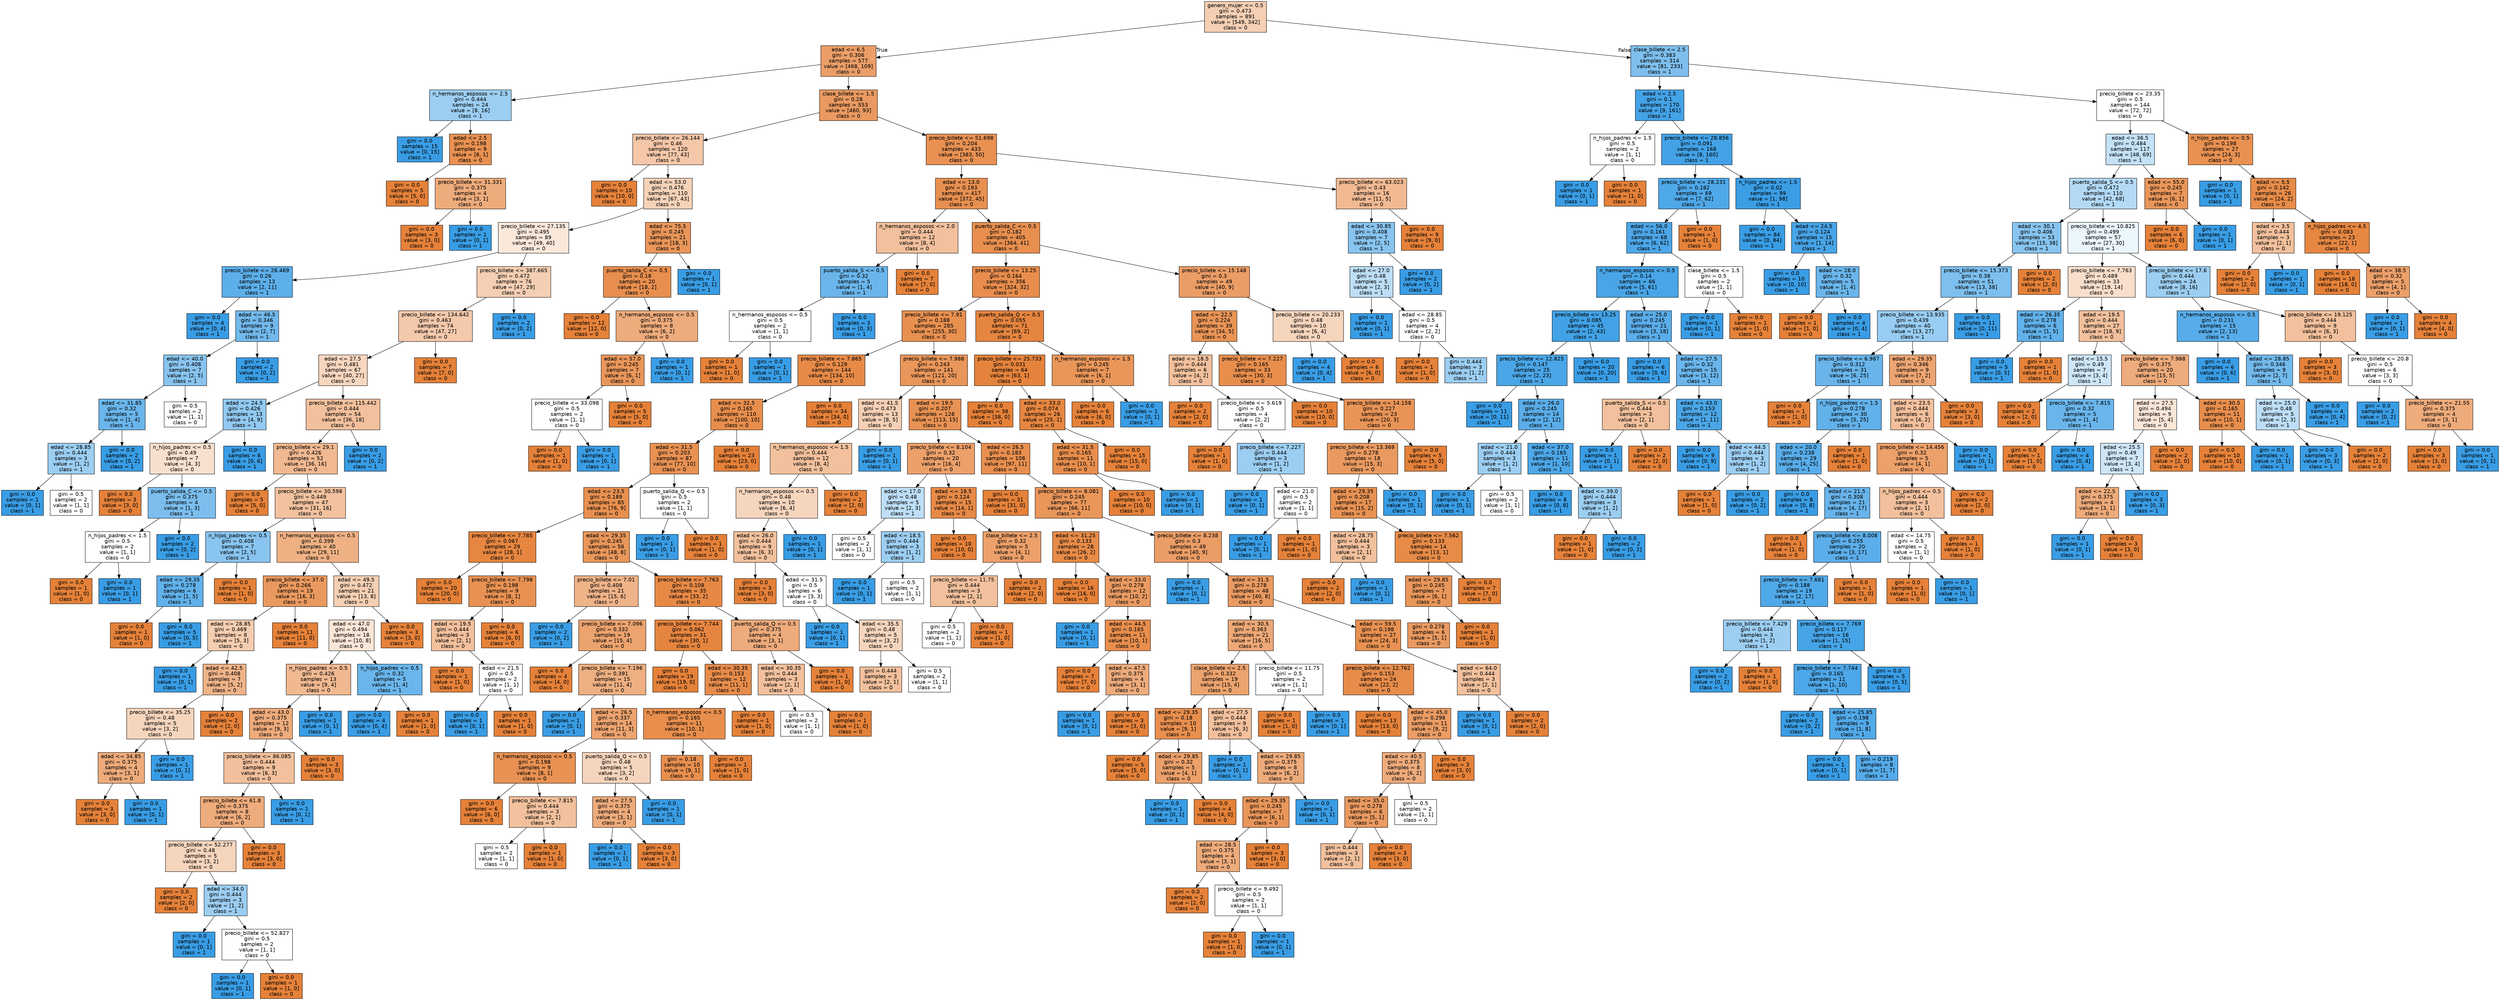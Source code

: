 digraph Tree {
node [shape=box, style="filled", color="black", fontname="helvetica"] ;
edge [fontname="helvetica"] ;
0 [label="genero_mujer <= 0.5\ngini = 0.473\nsamples = 891\nvalue = [549, 342]\nclass = 0", fillcolor="#f5cfb4"] ;
1 [label="edad <= 6.5\ngini = 0.306\nsamples = 577\nvalue = [468, 109]\nclass = 0", fillcolor="#eb9e67"] ;
0 -> 1 [labeldistance=2.5, labelangle=45, headlabel="True"] ;
2 [label="n_hermanos_esposos <= 2.5\ngini = 0.444\nsamples = 24\nvalue = [8, 16]\nclass = 1", fillcolor="#9ccef2"] ;
1 -> 2 ;
3 [label="gini = 0.0\nsamples = 15\nvalue = [0, 15]\nclass = 1", fillcolor="#399de5"] ;
2 -> 3 ;
4 [label="edad <= 2.5\ngini = 0.198\nsamples = 9\nvalue = [8, 1]\nclass = 0", fillcolor="#e89152"] ;
2 -> 4 ;
5 [label="gini = 0.0\nsamples = 5\nvalue = [5, 0]\nclass = 0", fillcolor="#e58139"] ;
4 -> 5 ;
6 [label="precio_billete <= 31.331\ngini = 0.375\nsamples = 4\nvalue = [3, 1]\nclass = 0", fillcolor="#eeab7b"] ;
4 -> 6 ;
7 [label="gini = 0.0\nsamples = 3\nvalue = [3, 0]\nclass = 0", fillcolor="#e58139"] ;
6 -> 7 ;
8 [label="gini = 0.0\nsamples = 1\nvalue = [0, 1]\nclass = 1", fillcolor="#399de5"] ;
6 -> 8 ;
9 [label="clase_billete <= 1.5\ngini = 0.28\nsamples = 553\nvalue = [460, 93]\nclass = 0", fillcolor="#ea9a61"] ;
1 -> 9 ;
10 [label="precio_billete <= 26.144\ngini = 0.46\nsamples = 120\nvalue = [77, 43]\nclass = 0", fillcolor="#f4c7a8"] ;
9 -> 10 ;
11 [label="gini = 0.0\nsamples = 10\nvalue = [10, 0]\nclass = 0", fillcolor="#e58139"] ;
10 -> 11 ;
12 [label="edad <= 53.0\ngini = 0.476\nsamples = 110\nvalue = [67, 43]\nclass = 0", fillcolor="#f6d2b8"] ;
10 -> 12 ;
13 [label="precio_billete <= 27.135\ngini = 0.495\nsamples = 89\nvalue = [49, 40]\nclass = 0", fillcolor="#fae8db"] ;
12 -> 13 ;
14 [label="precio_billete <= 26.469\ngini = 0.26\nsamples = 13\nvalue = [2, 11]\nclass = 1", fillcolor="#5dafea"] ;
13 -> 14 ;
15 [label="gini = 0.0\nsamples = 4\nvalue = [0, 4]\nclass = 1", fillcolor="#399de5"] ;
14 -> 15 ;
16 [label="edad <= 46.5\ngini = 0.346\nsamples = 9\nvalue = [2, 7]\nclass = 1", fillcolor="#72b9ec"] ;
14 -> 16 ;
17 [label="edad <= 40.0\ngini = 0.408\nsamples = 7\nvalue = [2, 5]\nclass = 1", fillcolor="#88c4ef"] ;
16 -> 17 ;
18 [label="edad <= 31.85\ngini = 0.32\nsamples = 5\nvalue = [1, 4]\nclass = 1", fillcolor="#6ab6ec"] ;
17 -> 18 ;
19 [label="edad <= 28.85\ngini = 0.444\nsamples = 3\nvalue = [1, 2]\nclass = 1", fillcolor="#9ccef2"] ;
18 -> 19 ;
20 [label="gini = 0.0\nsamples = 1\nvalue = [0, 1]\nclass = 1", fillcolor="#399de5"] ;
19 -> 20 ;
21 [label="gini = 0.5\nsamples = 2\nvalue = [1, 1]\nclass = 0", fillcolor="#ffffff"] ;
19 -> 21 ;
22 [label="gini = 0.0\nsamples = 2\nvalue = [0, 2]\nclass = 1", fillcolor="#399de5"] ;
18 -> 22 ;
23 [label="gini = 0.5\nsamples = 2\nvalue = [1, 1]\nclass = 0", fillcolor="#ffffff"] ;
17 -> 23 ;
24 [label="gini = 0.0\nsamples = 2\nvalue = [0, 2]\nclass = 1", fillcolor="#399de5"] ;
16 -> 24 ;
25 [label="precio_billete <= 387.665\ngini = 0.472\nsamples = 76\nvalue = [47, 29]\nclass = 0", fillcolor="#f5cfb3"] ;
13 -> 25 ;
26 [label="precio_billete <= 134.642\ngini = 0.463\nsamples = 74\nvalue = [47, 27]\nclass = 0", fillcolor="#f4c9ab"] ;
25 -> 26 ;
27 [label="edad <= 27.5\ngini = 0.481\nsamples = 67\nvalue = [40, 27]\nclass = 0", fillcolor="#f7d6bf"] ;
26 -> 27 ;
28 [label="edad <= 24.5\ngini = 0.426\nsamples = 13\nvalue = [4, 9]\nclass = 1", fillcolor="#91c9f1"] ;
27 -> 28 ;
29 [label="n_hijos_padres <= 0.5\ngini = 0.49\nsamples = 7\nvalue = [4, 3]\nclass = 0", fillcolor="#f8e0ce"] ;
28 -> 29 ;
30 [label="gini = 0.0\nsamples = 3\nvalue = [3, 0]\nclass = 0", fillcolor="#e58139"] ;
29 -> 30 ;
31 [label="puerto_salida_C <= 0.5\ngini = 0.375\nsamples = 4\nvalue = [1, 3]\nclass = 1", fillcolor="#7bbeee"] ;
29 -> 31 ;
32 [label="n_hijos_padres <= 1.5\ngini = 0.5\nsamples = 2\nvalue = [1, 1]\nclass = 0", fillcolor="#ffffff"] ;
31 -> 32 ;
33 [label="gini = 0.0\nsamples = 1\nvalue = [1, 0]\nclass = 0", fillcolor="#e58139"] ;
32 -> 33 ;
34 [label="gini = 0.0\nsamples = 1\nvalue = [0, 1]\nclass = 1", fillcolor="#399de5"] ;
32 -> 34 ;
35 [label="gini = 0.0\nsamples = 2\nvalue = [0, 2]\nclass = 1", fillcolor="#399de5"] ;
31 -> 35 ;
36 [label="gini = 0.0\nsamples = 6\nvalue = [0, 6]\nclass = 1", fillcolor="#399de5"] ;
28 -> 36 ;
37 [label="precio_billete <= 115.442\ngini = 0.444\nsamples = 54\nvalue = [36, 18]\nclass = 0", fillcolor="#f2c09c"] ;
27 -> 37 ;
38 [label="precio_billete <= 29.1\ngini = 0.426\nsamples = 52\nvalue = [36, 16]\nclass = 0", fillcolor="#f1b991"] ;
37 -> 38 ;
39 [label="gini = 0.0\nsamples = 5\nvalue = [5, 0]\nclass = 0", fillcolor="#e58139"] ;
38 -> 39 ;
40 [label="precio_billete <= 30.598\ngini = 0.449\nsamples = 47\nvalue = [31, 16]\nclass = 0", fillcolor="#f2c29f"] ;
38 -> 40 ;
41 [label="n_hijos_padres <= 0.5\ngini = 0.408\nsamples = 7\nvalue = [2, 5]\nclass = 1", fillcolor="#88c4ef"] ;
40 -> 41 ;
42 [label="edad <= 29.35\ngini = 0.278\nsamples = 6\nvalue = [1, 5]\nclass = 1", fillcolor="#61b1ea"] ;
41 -> 42 ;
43 [label="gini = 0.0\nsamples = 1\nvalue = [1, 0]\nclass = 0", fillcolor="#e58139"] ;
42 -> 43 ;
44 [label="gini = 0.0\nsamples = 5\nvalue = [0, 5]\nclass = 1", fillcolor="#399de5"] ;
42 -> 44 ;
45 [label="gini = 0.0\nsamples = 1\nvalue = [1, 0]\nclass = 0", fillcolor="#e58139"] ;
41 -> 45 ;
46 [label="n_hermanos_esposos <= 0.5\ngini = 0.399\nsamples = 40\nvalue = [29, 11]\nclass = 0", fillcolor="#efb184"] ;
40 -> 46 ;
47 [label="precio_billete <= 37.0\ngini = 0.266\nsamples = 19\nvalue = [16, 3]\nclass = 0", fillcolor="#ea995e"] ;
46 -> 47 ;
48 [label="edad <= 28.85\ngini = 0.469\nsamples = 8\nvalue = [5, 3]\nclass = 0", fillcolor="#f5cdb0"] ;
47 -> 48 ;
49 [label="gini = 0.0\nsamples = 1\nvalue = [0, 1]\nclass = 1", fillcolor="#399de5"] ;
48 -> 49 ;
50 [label="edad <= 42.5\ngini = 0.408\nsamples = 7\nvalue = [5, 2]\nclass = 0", fillcolor="#efb388"] ;
48 -> 50 ;
51 [label="precio_billete <= 35.25\ngini = 0.48\nsamples = 5\nvalue = [3, 2]\nclass = 0", fillcolor="#f6d5bd"] ;
50 -> 51 ;
52 [label="edad <= 34.85\ngini = 0.375\nsamples = 4\nvalue = [3, 1]\nclass = 0", fillcolor="#eeab7b"] ;
51 -> 52 ;
53 [label="gini = 0.0\nsamples = 3\nvalue = [3, 0]\nclass = 0", fillcolor="#e58139"] ;
52 -> 53 ;
54 [label="gini = 0.0\nsamples = 1\nvalue = [0, 1]\nclass = 1", fillcolor="#399de5"] ;
52 -> 54 ;
55 [label="gini = 0.0\nsamples = 1\nvalue = [0, 1]\nclass = 1", fillcolor="#399de5"] ;
51 -> 55 ;
56 [label="gini = 0.0\nsamples = 2\nvalue = [2, 0]\nclass = 0", fillcolor="#e58139"] ;
50 -> 56 ;
57 [label="gini = 0.0\nsamples = 11\nvalue = [11, 0]\nclass = 0", fillcolor="#e58139"] ;
47 -> 57 ;
58 [label="edad <= 49.5\ngini = 0.472\nsamples = 21\nvalue = [13, 8]\nclass = 0", fillcolor="#f5cfb3"] ;
46 -> 58 ;
59 [label="edad <= 47.0\ngini = 0.494\nsamples = 18\nvalue = [10, 8]\nclass = 0", fillcolor="#fae6d7"] ;
58 -> 59 ;
60 [label="n_hijos_padres <= 0.5\ngini = 0.426\nsamples = 13\nvalue = [9, 4]\nclass = 0", fillcolor="#f1b991"] ;
59 -> 60 ;
61 [label="edad <= 43.0\ngini = 0.375\nsamples = 12\nvalue = [9, 3]\nclass = 0", fillcolor="#eeab7b"] ;
60 -> 61 ;
62 [label="precio_billete <= 86.085\ngini = 0.444\nsamples = 9\nvalue = [6, 3]\nclass = 0", fillcolor="#f2c09c"] ;
61 -> 62 ;
63 [label="precio_billete <= 61.8\ngini = 0.375\nsamples = 8\nvalue = [6, 2]\nclass = 0", fillcolor="#eeab7b"] ;
62 -> 63 ;
64 [label="precio_billete <= 52.277\ngini = 0.48\nsamples = 5\nvalue = [3, 2]\nclass = 0", fillcolor="#f6d5bd"] ;
63 -> 64 ;
65 [label="gini = 0.0\nsamples = 2\nvalue = [2, 0]\nclass = 0", fillcolor="#e58139"] ;
64 -> 65 ;
66 [label="edad <= 34.0\ngini = 0.444\nsamples = 3\nvalue = [1, 2]\nclass = 1", fillcolor="#9ccef2"] ;
64 -> 66 ;
67 [label="gini = 0.0\nsamples = 1\nvalue = [0, 1]\nclass = 1", fillcolor="#399de5"] ;
66 -> 67 ;
68 [label="precio_billete <= 52.827\ngini = 0.5\nsamples = 2\nvalue = [1, 1]\nclass = 0", fillcolor="#ffffff"] ;
66 -> 68 ;
69 [label="gini = 0.0\nsamples = 1\nvalue = [0, 1]\nclass = 1", fillcolor="#399de5"] ;
68 -> 69 ;
70 [label="gini = 0.0\nsamples = 1\nvalue = [1, 0]\nclass = 0", fillcolor="#e58139"] ;
68 -> 70 ;
71 [label="gini = 0.0\nsamples = 3\nvalue = [3, 0]\nclass = 0", fillcolor="#e58139"] ;
63 -> 71 ;
72 [label="gini = 0.0\nsamples = 1\nvalue = [0, 1]\nclass = 1", fillcolor="#399de5"] ;
62 -> 72 ;
73 [label="gini = 0.0\nsamples = 3\nvalue = [3, 0]\nclass = 0", fillcolor="#e58139"] ;
61 -> 73 ;
74 [label="gini = 0.0\nsamples = 1\nvalue = [0, 1]\nclass = 1", fillcolor="#399de5"] ;
60 -> 74 ;
75 [label="n_hijos_padres <= 0.5\ngini = 0.32\nsamples = 5\nvalue = [1, 4]\nclass = 1", fillcolor="#6ab6ec"] ;
59 -> 75 ;
76 [label="gini = 0.0\nsamples = 4\nvalue = [0, 4]\nclass = 1", fillcolor="#399de5"] ;
75 -> 76 ;
77 [label="gini = 0.0\nsamples = 1\nvalue = [1, 0]\nclass = 0", fillcolor="#e58139"] ;
75 -> 77 ;
78 [label="gini = 0.0\nsamples = 3\nvalue = [3, 0]\nclass = 0", fillcolor="#e58139"] ;
58 -> 78 ;
79 [label="gini = 0.0\nsamples = 2\nvalue = [0, 2]\nclass = 1", fillcolor="#399de5"] ;
37 -> 79 ;
80 [label="gini = 0.0\nsamples = 7\nvalue = [7, 0]\nclass = 0", fillcolor="#e58139"] ;
26 -> 80 ;
81 [label="gini = 0.0\nsamples = 2\nvalue = [0, 2]\nclass = 1", fillcolor="#399de5"] ;
25 -> 81 ;
82 [label="edad <= 75.5\ngini = 0.245\nsamples = 21\nvalue = [18, 3]\nclass = 0", fillcolor="#e9965a"] ;
12 -> 82 ;
83 [label="puerto_salida_C <= 0.5\ngini = 0.18\nsamples = 20\nvalue = [18, 2]\nclass = 0", fillcolor="#e88f4f"] ;
82 -> 83 ;
84 [label="gini = 0.0\nsamples = 12\nvalue = [12, 0]\nclass = 0", fillcolor="#e58139"] ;
83 -> 84 ;
85 [label="n_hermanos_esposos <= 0.5\ngini = 0.375\nsamples = 8\nvalue = [6, 2]\nclass = 0", fillcolor="#eeab7b"] ;
83 -> 85 ;
86 [label="edad <= 57.0\ngini = 0.245\nsamples = 7\nvalue = [6, 1]\nclass = 0", fillcolor="#e9965a"] ;
85 -> 86 ;
87 [label="precio_billete <= 33.098\ngini = 0.5\nsamples = 2\nvalue = [1, 1]\nclass = 0", fillcolor="#ffffff"] ;
86 -> 87 ;
88 [label="gini = 0.0\nsamples = 1\nvalue = [1, 0]\nclass = 0", fillcolor="#e58139"] ;
87 -> 88 ;
89 [label="gini = 0.0\nsamples = 1\nvalue = [0, 1]\nclass = 1", fillcolor="#399de5"] ;
87 -> 89 ;
90 [label="gini = 0.0\nsamples = 5\nvalue = [5, 0]\nclass = 0", fillcolor="#e58139"] ;
86 -> 90 ;
91 [label="gini = 0.0\nsamples = 1\nvalue = [0, 1]\nclass = 1", fillcolor="#399de5"] ;
85 -> 91 ;
92 [label="gini = 0.0\nsamples = 1\nvalue = [0, 1]\nclass = 1", fillcolor="#399de5"] ;
82 -> 92 ;
93 [label="precio_billete <= 51.698\ngini = 0.204\nsamples = 433\nvalue = [383, 50]\nclass = 0", fillcolor="#e89153"] ;
9 -> 93 ;
94 [label="edad <= 13.0\ngini = 0.193\nsamples = 417\nvalue = [372, 45]\nclass = 0", fillcolor="#e89051"] ;
93 -> 94 ;
95 [label="n_hermanos_esposos <= 2.0\ngini = 0.444\nsamples = 12\nvalue = [8, 4]\nclass = 0", fillcolor="#f2c09c"] ;
94 -> 95 ;
96 [label="puerto_salida_S <= 0.5\ngini = 0.32\nsamples = 5\nvalue = [1, 4]\nclass = 1", fillcolor="#6ab6ec"] ;
95 -> 96 ;
97 [label="n_hermanos_esposos <= 0.5\ngini = 0.5\nsamples = 2\nvalue = [1, 1]\nclass = 0", fillcolor="#ffffff"] ;
96 -> 97 ;
98 [label="gini = 0.0\nsamples = 1\nvalue = [1, 0]\nclass = 0", fillcolor="#e58139"] ;
97 -> 98 ;
99 [label="gini = 0.0\nsamples = 1\nvalue = [0, 1]\nclass = 1", fillcolor="#399de5"] ;
97 -> 99 ;
100 [label="gini = 0.0\nsamples = 3\nvalue = [0, 3]\nclass = 1", fillcolor="#399de5"] ;
96 -> 100 ;
101 [label="gini = 0.0\nsamples = 7\nvalue = [7, 0]\nclass = 0", fillcolor="#e58139"] ;
95 -> 101 ;
102 [label="puerto_salida_C <= 0.5\ngini = 0.182\nsamples = 405\nvalue = [364, 41]\nclass = 0", fillcolor="#e88f4f"] ;
94 -> 102 ;
103 [label="precio_billete <= 13.25\ngini = 0.164\nsamples = 356\nvalue = [324, 32]\nclass = 0", fillcolor="#e88d4d"] ;
102 -> 103 ;
104 [label="precio_billete <= 7.91\ngini = 0.188\nsamples = 285\nvalue = [255, 30]\nclass = 0", fillcolor="#e89050"] ;
103 -> 104 ;
105 [label="precio_billete <= 7.865\ngini = 0.129\nsamples = 144\nvalue = [134, 10]\nclass = 0", fillcolor="#e78a48"] ;
104 -> 105 ;
106 [label="edad <= 32.5\ngini = 0.165\nsamples = 110\nvalue = [100, 10]\nclass = 0", fillcolor="#e88e4d"] ;
105 -> 106 ;
107 [label="edad <= 31.5\ngini = 0.203\nsamples = 87\nvalue = [77, 10]\nclass = 0", fillcolor="#e89153"] ;
106 -> 107 ;
108 [label="edad <= 23.5\ngini = 0.189\nsamples = 85\nvalue = [76, 9]\nclass = 0", fillcolor="#e89050"] ;
107 -> 108 ;
109 [label="precio_billete <= 7.785\ngini = 0.067\nsamples = 29\nvalue = [28, 1]\nclass = 0", fillcolor="#e68640"] ;
108 -> 109 ;
110 [label="gini = 0.0\nsamples = 20\nvalue = [20, 0]\nclass = 0", fillcolor="#e58139"] ;
109 -> 110 ;
111 [label="precio_billete <= 7.798\ngini = 0.198\nsamples = 9\nvalue = [8, 1]\nclass = 0", fillcolor="#e89152"] ;
109 -> 111 ;
112 [label="edad <= 19.5\ngini = 0.444\nsamples = 3\nvalue = [2, 1]\nclass = 0", fillcolor="#f2c09c"] ;
111 -> 112 ;
113 [label="gini = 0.0\nsamples = 1\nvalue = [1, 0]\nclass = 0", fillcolor="#e58139"] ;
112 -> 113 ;
114 [label="edad <= 21.5\ngini = 0.5\nsamples = 2\nvalue = [1, 1]\nclass = 0", fillcolor="#ffffff"] ;
112 -> 114 ;
115 [label="gini = 0.0\nsamples = 1\nvalue = [0, 1]\nclass = 1", fillcolor="#399de5"] ;
114 -> 115 ;
116 [label="gini = 0.0\nsamples = 1\nvalue = [1, 0]\nclass = 0", fillcolor="#e58139"] ;
114 -> 116 ;
117 [label="gini = 0.0\nsamples = 6\nvalue = [6, 0]\nclass = 0", fillcolor="#e58139"] ;
111 -> 117 ;
118 [label="edad <= 29.35\ngini = 0.245\nsamples = 56\nvalue = [48, 8]\nclass = 0", fillcolor="#e9965a"] ;
108 -> 118 ;
119 [label="precio_billete <= 7.01\ngini = 0.408\nsamples = 21\nvalue = [15, 6]\nclass = 0", fillcolor="#efb388"] ;
118 -> 119 ;
120 [label="gini = 0.0\nsamples = 2\nvalue = [0, 2]\nclass = 1", fillcolor="#399de5"] ;
119 -> 120 ;
121 [label="precio_billete <= 7.096\ngini = 0.332\nsamples = 19\nvalue = [15, 4]\nclass = 0", fillcolor="#eca36e"] ;
119 -> 121 ;
122 [label="gini = 0.0\nsamples = 4\nvalue = [4, 0]\nclass = 0", fillcolor="#e58139"] ;
121 -> 122 ;
123 [label="precio_billete <= 7.196\ngini = 0.391\nsamples = 15\nvalue = [11, 4]\nclass = 0", fillcolor="#eeaf81"] ;
121 -> 123 ;
124 [label="gini = 0.0\nsamples = 1\nvalue = [0, 1]\nclass = 1", fillcolor="#399de5"] ;
123 -> 124 ;
125 [label="edad <= 26.5\ngini = 0.337\nsamples = 14\nvalue = [11, 3]\nclass = 0", fillcolor="#eca36f"] ;
123 -> 125 ;
126 [label="n_hermanos_esposos <= 0.5\ngini = 0.198\nsamples = 9\nvalue = [8, 1]\nclass = 0", fillcolor="#e89152"] ;
125 -> 126 ;
127 [label="gini = 0.0\nsamples = 6\nvalue = [6, 0]\nclass = 0", fillcolor="#e58139"] ;
126 -> 127 ;
128 [label="precio_billete <= 7.815\ngini = 0.444\nsamples = 3\nvalue = [2, 1]\nclass = 0", fillcolor="#f2c09c"] ;
126 -> 128 ;
129 [label="gini = 0.5\nsamples = 2\nvalue = [1, 1]\nclass = 0", fillcolor="#ffffff"] ;
128 -> 129 ;
130 [label="gini = 0.0\nsamples = 1\nvalue = [1, 0]\nclass = 0", fillcolor="#e58139"] ;
128 -> 130 ;
131 [label="puerto_salida_Q <= 0.5\ngini = 0.48\nsamples = 5\nvalue = [3, 2]\nclass = 0", fillcolor="#f6d5bd"] ;
125 -> 131 ;
132 [label="edad <= 27.5\ngini = 0.375\nsamples = 4\nvalue = [3, 1]\nclass = 0", fillcolor="#eeab7b"] ;
131 -> 132 ;
133 [label="gini = 0.0\nsamples = 1\nvalue = [0, 1]\nclass = 1", fillcolor="#399de5"] ;
132 -> 133 ;
134 [label="gini = 0.0\nsamples = 3\nvalue = [3, 0]\nclass = 0", fillcolor="#e58139"] ;
132 -> 134 ;
135 [label="gini = 0.0\nsamples = 1\nvalue = [0, 1]\nclass = 1", fillcolor="#399de5"] ;
131 -> 135 ;
136 [label="precio_billete <= 7.763\ngini = 0.108\nsamples = 35\nvalue = [33, 2]\nclass = 0", fillcolor="#e78945"] ;
118 -> 136 ;
137 [label="precio_billete <= 7.744\ngini = 0.062\nsamples = 31\nvalue = [30, 1]\nclass = 0", fillcolor="#e68540"] ;
136 -> 137 ;
138 [label="gini = 0.0\nsamples = 19\nvalue = [19, 0]\nclass = 0", fillcolor="#e58139"] ;
137 -> 138 ;
139 [label="edad <= 30.35\ngini = 0.153\nsamples = 12\nvalue = [11, 1]\nclass = 0", fillcolor="#e78c4b"] ;
137 -> 139 ;
140 [label="n_hermanos_esposos <= 0.5\ngini = 0.165\nsamples = 11\nvalue = [10, 1]\nclass = 0", fillcolor="#e88e4d"] ;
139 -> 140 ;
141 [label="gini = 0.18\nsamples = 10\nvalue = [9, 1]\nclass = 0", fillcolor="#e88f4f"] ;
140 -> 141 ;
142 [label="gini = 0.0\nsamples = 1\nvalue = [1, 0]\nclass = 0", fillcolor="#e58139"] ;
140 -> 142 ;
143 [label="gini = 0.0\nsamples = 1\nvalue = [1, 0]\nclass = 0", fillcolor="#e58139"] ;
139 -> 143 ;
144 [label="puerto_salida_Q <= 0.5\ngini = 0.375\nsamples = 4\nvalue = [3, 1]\nclass = 0", fillcolor="#eeab7b"] ;
136 -> 144 ;
145 [label="edad <= 30.35\ngini = 0.444\nsamples = 3\nvalue = [2, 1]\nclass = 0", fillcolor="#f2c09c"] ;
144 -> 145 ;
146 [label="gini = 0.5\nsamples = 2\nvalue = [1, 1]\nclass = 0", fillcolor="#ffffff"] ;
145 -> 146 ;
147 [label="gini = 0.0\nsamples = 1\nvalue = [1, 0]\nclass = 0", fillcolor="#e58139"] ;
145 -> 147 ;
148 [label="gini = 0.0\nsamples = 1\nvalue = [1, 0]\nclass = 0", fillcolor="#e58139"] ;
144 -> 148 ;
149 [label="puerto_salida_Q <= 0.5\ngini = 0.5\nsamples = 2\nvalue = [1, 1]\nclass = 0", fillcolor="#ffffff"] ;
107 -> 149 ;
150 [label="gini = 0.0\nsamples = 1\nvalue = [0, 1]\nclass = 1", fillcolor="#399de5"] ;
149 -> 150 ;
151 [label="gini = 0.0\nsamples = 1\nvalue = [1, 0]\nclass = 0", fillcolor="#e58139"] ;
149 -> 151 ;
152 [label="gini = 0.0\nsamples = 23\nvalue = [23, 0]\nclass = 0", fillcolor="#e58139"] ;
106 -> 152 ;
153 [label="gini = 0.0\nsamples = 34\nvalue = [34, 0]\nclass = 0", fillcolor="#e58139"] ;
105 -> 153 ;
154 [label="precio_billete <= 7.988\ngini = 0.243\nsamples = 141\nvalue = [121, 20]\nclass = 0", fillcolor="#e9965a"] ;
104 -> 154 ;
155 [label="edad <= 41.5\ngini = 0.473\nsamples = 13\nvalue = [8, 5]\nclass = 0", fillcolor="#f5d0b5"] ;
154 -> 155 ;
156 [label="n_hermanos_esposos <= 1.5\ngini = 0.444\nsamples = 12\nvalue = [8, 4]\nclass = 0", fillcolor="#f2c09c"] ;
155 -> 156 ;
157 [label="n_hermanos_esposos <= 0.5\ngini = 0.48\nsamples = 10\nvalue = [6, 4]\nclass = 0", fillcolor="#f6d5bd"] ;
156 -> 157 ;
158 [label="edad <= 26.0\ngini = 0.444\nsamples = 9\nvalue = [6, 3]\nclass = 0", fillcolor="#f2c09c"] ;
157 -> 158 ;
159 [label="gini = 0.0\nsamples = 3\nvalue = [3, 0]\nclass = 0", fillcolor="#e58139"] ;
158 -> 159 ;
160 [label="edad <= 31.5\ngini = 0.5\nsamples = 6\nvalue = [3, 3]\nclass = 0", fillcolor="#ffffff"] ;
158 -> 160 ;
161 [label="gini = 0.0\nsamples = 1\nvalue = [0, 1]\nclass = 1", fillcolor="#399de5"] ;
160 -> 161 ;
162 [label="edad <= 35.5\ngini = 0.48\nsamples = 5\nvalue = [3, 2]\nclass = 0", fillcolor="#f6d5bd"] ;
160 -> 162 ;
163 [label="gini = 0.444\nsamples = 3\nvalue = [2, 1]\nclass = 0", fillcolor="#f2c09c"] ;
162 -> 163 ;
164 [label="gini = 0.5\nsamples = 2\nvalue = [1, 1]\nclass = 0", fillcolor="#ffffff"] ;
162 -> 164 ;
165 [label="gini = 0.0\nsamples = 1\nvalue = [0, 1]\nclass = 1", fillcolor="#399de5"] ;
157 -> 165 ;
166 [label="gini = 0.0\nsamples = 2\nvalue = [2, 0]\nclass = 0", fillcolor="#e58139"] ;
156 -> 166 ;
167 [label="gini = 0.0\nsamples = 1\nvalue = [0, 1]\nclass = 1", fillcolor="#399de5"] ;
155 -> 167 ;
168 [label="edad <= 19.5\ngini = 0.207\nsamples = 128\nvalue = [113, 15]\nclass = 0", fillcolor="#e89253"] ;
154 -> 168 ;
169 [label="precio_billete <= 8.104\ngini = 0.32\nsamples = 20\nvalue = [16, 4]\nclass = 0", fillcolor="#eca06a"] ;
168 -> 169 ;
170 [label="edad <= 17.0\ngini = 0.48\nsamples = 5\nvalue = [2, 3]\nclass = 1", fillcolor="#bddef6"] ;
169 -> 170 ;
171 [label="gini = 0.5\nsamples = 2\nvalue = [1, 1]\nclass = 0", fillcolor="#ffffff"] ;
170 -> 171 ;
172 [label="edad <= 18.5\ngini = 0.444\nsamples = 3\nvalue = [1, 2]\nclass = 1", fillcolor="#9ccef2"] ;
170 -> 172 ;
173 [label="gini = 0.0\nsamples = 1\nvalue = [0, 1]\nclass = 1", fillcolor="#399de5"] ;
172 -> 173 ;
174 [label="gini = 0.5\nsamples = 2\nvalue = [1, 1]\nclass = 0", fillcolor="#ffffff"] ;
172 -> 174 ;
175 [label="edad <= 18.5\ngini = 0.124\nsamples = 15\nvalue = [14, 1]\nclass = 0", fillcolor="#e78a47"] ;
169 -> 175 ;
176 [label="gini = 0.0\nsamples = 10\nvalue = [10, 0]\nclass = 0", fillcolor="#e58139"] ;
175 -> 176 ;
177 [label="clase_billete <= 2.5\ngini = 0.32\nsamples = 5\nvalue = [4, 1]\nclass = 0", fillcolor="#eca06a"] ;
175 -> 177 ;
178 [label="precio_billete <= 11.75\ngini = 0.444\nsamples = 3\nvalue = [2, 1]\nclass = 0", fillcolor="#f2c09c"] ;
177 -> 178 ;
179 [label="gini = 0.5\nsamples = 2\nvalue = [1, 1]\nclass = 0", fillcolor="#ffffff"] ;
178 -> 179 ;
180 [label="gini = 0.0\nsamples = 1\nvalue = [1, 0]\nclass = 0", fillcolor="#e58139"] ;
178 -> 180 ;
181 [label="gini = 0.0\nsamples = 2\nvalue = [2, 0]\nclass = 0", fillcolor="#e58139"] ;
177 -> 181 ;
182 [label="edad <= 26.5\ngini = 0.183\nsamples = 108\nvalue = [97, 11]\nclass = 0", fillcolor="#e88f4f"] ;
168 -> 182 ;
183 [label="gini = 0.0\nsamples = 31\nvalue = [31, 0]\nclass = 0", fillcolor="#e58139"] ;
182 -> 183 ;
184 [label="precio_billete <= 8.081\ngini = 0.245\nsamples = 77\nvalue = [66, 11]\nclass = 0", fillcolor="#e9965a"] ;
182 -> 184 ;
185 [label="edad <= 31.25\ngini = 0.133\nsamples = 28\nvalue = [26, 2]\nclass = 0", fillcolor="#e78b48"] ;
184 -> 185 ;
186 [label="gini = 0.0\nsamples = 16\nvalue = [16, 0]\nclass = 0", fillcolor="#e58139"] ;
185 -> 186 ;
187 [label="edad <= 33.0\ngini = 0.278\nsamples = 12\nvalue = [10, 2]\nclass = 0", fillcolor="#ea9a61"] ;
185 -> 187 ;
188 [label="gini = 0.0\nsamples = 1\nvalue = [0, 1]\nclass = 1", fillcolor="#399de5"] ;
187 -> 188 ;
189 [label="edad <= 44.5\ngini = 0.165\nsamples = 11\nvalue = [10, 1]\nclass = 0", fillcolor="#e88e4d"] ;
187 -> 189 ;
190 [label="gini = 0.0\nsamples = 7\nvalue = [7, 0]\nclass = 0", fillcolor="#e58139"] ;
189 -> 190 ;
191 [label="edad <= 47.5\ngini = 0.375\nsamples = 4\nvalue = [3, 1]\nclass = 0", fillcolor="#eeab7b"] ;
189 -> 191 ;
192 [label="gini = 0.0\nsamples = 1\nvalue = [0, 1]\nclass = 1", fillcolor="#399de5"] ;
191 -> 192 ;
193 [label="gini = 0.0\nsamples = 3\nvalue = [3, 0]\nclass = 0", fillcolor="#e58139"] ;
191 -> 193 ;
194 [label="precio_billete <= 8.238\ngini = 0.3\nsamples = 49\nvalue = [40, 9]\nclass = 0", fillcolor="#eb9d66"] ;
184 -> 194 ;
195 [label="gini = 0.0\nsamples = 1\nvalue = [0, 1]\nclass = 1", fillcolor="#399de5"] ;
194 -> 195 ;
196 [label="edad <= 31.5\ngini = 0.278\nsamples = 48\nvalue = [40, 8]\nclass = 0", fillcolor="#ea9a61"] ;
194 -> 196 ;
197 [label="edad <= 30.5\ngini = 0.363\nsamples = 21\nvalue = [16, 5]\nclass = 0", fillcolor="#eda877"] ;
196 -> 197 ;
198 [label="clase_billete <= 2.5\ngini = 0.332\nsamples = 19\nvalue = [15, 4]\nclass = 0", fillcolor="#eca36e"] ;
197 -> 198 ;
199 [label="edad <= 29.35\ngini = 0.18\nsamples = 10\nvalue = [9, 1]\nclass = 0", fillcolor="#e88f4f"] ;
198 -> 199 ;
200 [label="gini = 0.0\nsamples = 5\nvalue = [5, 0]\nclass = 0", fillcolor="#e58139"] ;
199 -> 200 ;
201 [label="edad <= 29.85\ngini = 0.32\nsamples = 5\nvalue = [4, 1]\nclass = 0", fillcolor="#eca06a"] ;
199 -> 201 ;
202 [label="gini = 0.0\nsamples = 1\nvalue = [0, 1]\nclass = 1", fillcolor="#399de5"] ;
201 -> 202 ;
203 [label="gini = 0.0\nsamples = 4\nvalue = [4, 0]\nclass = 0", fillcolor="#e58139"] ;
201 -> 203 ;
204 [label="edad <= 27.5\ngini = 0.444\nsamples = 9\nvalue = [6, 3]\nclass = 0", fillcolor="#f2c09c"] ;
198 -> 204 ;
205 [label="gini = 0.0\nsamples = 1\nvalue = [0, 1]\nclass = 1", fillcolor="#399de5"] ;
204 -> 205 ;
206 [label="edad <= 29.85\ngini = 0.375\nsamples = 8\nvalue = [6, 2]\nclass = 0", fillcolor="#eeab7b"] ;
204 -> 206 ;
207 [label="edad <= 29.35\ngini = 0.245\nsamples = 7\nvalue = [6, 1]\nclass = 0", fillcolor="#e9965a"] ;
206 -> 207 ;
208 [label="edad <= 28.5\ngini = 0.375\nsamples = 4\nvalue = [3, 1]\nclass = 0", fillcolor="#eeab7b"] ;
207 -> 208 ;
209 [label="gini = 0.0\nsamples = 2\nvalue = [2, 0]\nclass = 0", fillcolor="#e58139"] ;
208 -> 209 ;
210 [label="precio_billete <= 9.492\ngini = 0.5\nsamples = 2\nvalue = [1, 1]\nclass = 0", fillcolor="#ffffff"] ;
208 -> 210 ;
211 [label="gini = 0.0\nsamples = 1\nvalue = [1, 0]\nclass = 0", fillcolor="#e58139"] ;
210 -> 211 ;
212 [label="gini = 0.0\nsamples = 1\nvalue = [0, 1]\nclass = 1", fillcolor="#399de5"] ;
210 -> 212 ;
213 [label="gini = 0.0\nsamples = 3\nvalue = [3, 0]\nclass = 0", fillcolor="#e58139"] ;
207 -> 213 ;
214 [label="gini = 0.0\nsamples = 1\nvalue = [0, 1]\nclass = 1", fillcolor="#399de5"] ;
206 -> 214 ;
215 [label="precio_billete <= 11.75\ngini = 0.5\nsamples = 2\nvalue = [1, 1]\nclass = 0", fillcolor="#ffffff"] ;
197 -> 215 ;
216 [label="gini = 0.0\nsamples = 1\nvalue = [1, 0]\nclass = 0", fillcolor="#e58139"] ;
215 -> 216 ;
217 [label="gini = 0.0\nsamples = 1\nvalue = [0, 1]\nclass = 1", fillcolor="#399de5"] ;
215 -> 217 ;
218 [label="edad <= 59.5\ngini = 0.198\nsamples = 27\nvalue = [24, 3]\nclass = 0", fillcolor="#e89152"] ;
196 -> 218 ;
219 [label="precio_billete <= 12.762\ngini = 0.153\nsamples = 24\nvalue = [22, 2]\nclass = 0", fillcolor="#e78c4b"] ;
218 -> 219 ;
220 [label="gini = 0.0\nsamples = 13\nvalue = [13, 0]\nclass = 0", fillcolor="#e58139"] ;
219 -> 220 ;
221 [label="edad <= 45.0\ngini = 0.298\nsamples = 11\nvalue = [9, 2]\nclass = 0", fillcolor="#eb9d65"] ;
219 -> 221 ;
222 [label="edad <= 40.5\ngini = 0.375\nsamples = 8\nvalue = [6, 2]\nclass = 0", fillcolor="#eeab7b"] ;
221 -> 222 ;
223 [label="edad <= 35.0\ngini = 0.278\nsamples = 6\nvalue = [5, 1]\nclass = 0", fillcolor="#ea9a61"] ;
222 -> 223 ;
224 [label="gini = 0.444\nsamples = 3\nvalue = [2, 1]\nclass = 0", fillcolor="#f2c09c"] ;
223 -> 224 ;
225 [label="gini = 0.0\nsamples = 3\nvalue = [3, 0]\nclass = 0", fillcolor="#e58139"] ;
223 -> 225 ;
226 [label="gini = 0.5\nsamples = 2\nvalue = [1, 1]\nclass = 0", fillcolor="#ffffff"] ;
222 -> 226 ;
227 [label="gini = 0.0\nsamples = 3\nvalue = [3, 0]\nclass = 0", fillcolor="#e58139"] ;
221 -> 227 ;
228 [label="edad <= 64.0\ngini = 0.444\nsamples = 3\nvalue = [2, 1]\nclass = 0", fillcolor="#f2c09c"] ;
218 -> 228 ;
229 [label="gini = 0.0\nsamples = 1\nvalue = [0, 1]\nclass = 1", fillcolor="#399de5"] ;
228 -> 229 ;
230 [label="gini = 0.0\nsamples = 2\nvalue = [2, 0]\nclass = 0", fillcolor="#e58139"] ;
228 -> 230 ;
231 [label="puerto_salida_Q <= 0.5\ngini = 0.055\nsamples = 71\nvalue = [69, 2]\nclass = 0", fillcolor="#e6853f"] ;
103 -> 231 ;
232 [label="precio_billete <= 25.733\ngini = 0.031\nsamples = 64\nvalue = [63, 1]\nclass = 0", fillcolor="#e5833c"] ;
231 -> 232 ;
233 [label="gini = 0.0\nsamples = 38\nvalue = [38, 0]\nclass = 0", fillcolor="#e58139"] ;
232 -> 233 ;
234 [label="edad <= 33.0\ngini = 0.074\nsamples = 26\nvalue = [25, 1]\nclass = 0", fillcolor="#e68641"] ;
232 -> 234 ;
235 [label="edad <= 31.5\ngini = 0.165\nsamples = 11\nvalue = [10, 1]\nclass = 0", fillcolor="#e88e4d"] ;
234 -> 235 ;
236 [label="gini = 0.0\nsamples = 10\nvalue = [10, 0]\nclass = 0", fillcolor="#e58139"] ;
235 -> 236 ;
237 [label="gini = 0.0\nsamples = 1\nvalue = [0, 1]\nclass = 1", fillcolor="#399de5"] ;
235 -> 237 ;
238 [label="gini = 0.0\nsamples = 15\nvalue = [15, 0]\nclass = 0", fillcolor="#e58139"] ;
234 -> 238 ;
239 [label="n_hermanos_esposos <= 1.5\ngini = 0.245\nsamples = 7\nvalue = [6, 1]\nclass = 0", fillcolor="#e9965a"] ;
231 -> 239 ;
240 [label="gini = 0.0\nsamples = 6\nvalue = [6, 0]\nclass = 0", fillcolor="#e58139"] ;
239 -> 240 ;
241 [label="gini = 0.0\nsamples = 1\nvalue = [0, 1]\nclass = 1", fillcolor="#399de5"] ;
239 -> 241 ;
242 [label="precio_billete <= 15.148\ngini = 0.3\nsamples = 49\nvalue = [40, 9]\nclass = 0", fillcolor="#eb9d66"] ;
102 -> 242 ;
243 [label="edad <= 22.5\ngini = 0.224\nsamples = 39\nvalue = [34, 5]\nclass = 0", fillcolor="#e99456"] ;
242 -> 243 ;
244 [label="edad <= 18.5\ngini = 0.444\nsamples = 6\nvalue = [4, 2]\nclass = 0", fillcolor="#f2c09c"] ;
243 -> 244 ;
245 [label="gini = 0.0\nsamples = 2\nvalue = [2, 0]\nclass = 0", fillcolor="#e58139"] ;
244 -> 245 ;
246 [label="precio_billete <= 5.619\ngini = 0.5\nsamples = 4\nvalue = [2, 2]\nclass = 0", fillcolor="#ffffff"] ;
244 -> 246 ;
247 [label="gini = 0.0\nsamples = 1\nvalue = [1, 0]\nclass = 0", fillcolor="#e58139"] ;
246 -> 247 ;
248 [label="precio_billete <= 7.227\ngini = 0.444\nsamples = 3\nvalue = [1, 2]\nclass = 1", fillcolor="#9ccef2"] ;
246 -> 248 ;
249 [label="gini = 0.0\nsamples = 1\nvalue = [0, 1]\nclass = 1", fillcolor="#399de5"] ;
248 -> 249 ;
250 [label="edad <= 21.0\ngini = 0.5\nsamples = 2\nvalue = [1, 1]\nclass = 0", fillcolor="#ffffff"] ;
248 -> 250 ;
251 [label="gini = 0.0\nsamples = 1\nvalue = [0, 1]\nclass = 1", fillcolor="#399de5"] ;
250 -> 251 ;
252 [label="gini = 0.0\nsamples = 1\nvalue = [1, 0]\nclass = 0", fillcolor="#e58139"] ;
250 -> 252 ;
253 [label="precio_billete <= 7.227\ngini = 0.165\nsamples = 33\nvalue = [30, 3]\nclass = 0", fillcolor="#e88e4d"] ;
243 -> 253 ;
254 [label="gini = 0.0\nsamples = 10\nvalue = [10, 0]\nclass = 0", fillcolor="#e58139"] ;
253 -> 254 ;
255 [label="precio_billete <= 14.158\ngini = 0.227\nsamples = 23\nvalue = [20, 3]\nclass = 0", fillcolor="#e99457"] ;
253 -> 255 ;
256 [label="precio_billete <= 13.369\ngini = 0.278\nsamples = 18\nvalue = [15, 3]\nclass = 0", fillcolor="#ea9a61"] ;
255 -> 256 ;
257 [label="edad <= 29.35\ngini = 0.208\nsamples = 17\nvalue = [15, 2]\nclass = 0", fillcolor="#e89253"] ;
256 -> 257 ;
258 [label="edad <= 28.75\ngini = 0.444\nsamples = 3\nvalue = [2, 1]\nclass = 0", fillcolor="#f2c09c"] ;
257 -> 258 ;
259 [label="gini = 0.0\nsamples = 2\nvalue = [2, 0]\nclass = 0", fillcolor="#e58139"] ;
258 -> 259 ;
260 [label="gini = 0.0\nsamples = 1\nvalue = [0, 1]\nclass = 1", fillcolor="#399de5"] ;
258 -> 260 ;
261 [label="precio_billete <= 7.562\ngini = 0.133\nsamples = 14\nvalue = [13, 1]\nclass = 0", fillcolor="#e78b48"] ;
257 -> 261 ;
262 [label="edad <= 29.85\ngini = 0.245\nsamples = 7\nvalue = [6, 1]\nclass = 0", fillcolor="#e9965a"] ;
261 -> 262 ;
263 [label="gini = 0.278\nsamples = 6\nvalue = [5, 1]\nclass = 0", fillcolor="#ea9a61"] ;
262 -> 263 ;
264 [label="gini = 0.0\nsamples = 1\nvalue = [1, 0]\nclass = 0", fillcolor="#e58139"] ;
262 -> 264 ;
265 [label="gini = 0.0\nsamples = 7\nvalue = [7, 0]\nclass = 0", fillcolor="#e58139"] ;
261 -> 265 ;
266 [label="gini = 0.0\nsamples = 1\nvalue = [0, 1]\nclass = 1", fillcolor="#399de5"] ;
256 -> 266 ;
267 [label="gini = 0.0\nsamples = 5\nvalue = [5, 0]\nclass = 0", fillcolor="#e58139"] ;
255 -> 267 ;
268 [label="precio_billete <= 20.233\ngini = 0.48\nsamples = 10\nvalue = [6, 4]\nclass = 0", fillcolor="#f6d5bd"] ;
242 -> 268 ;
269 [label="gini = 0.0\nsamples = 4\nvalue = [0, 4]\nclass = 1", fillcolor="#399de5"] ;
268 -> 269 ;
270 [label="gini = 0.0\nsamples = 6\nvalue = [6, 0]\nclass = 0", fillcolor="#e58139"] ;
268 -> 270 ;
271 [label="precio_billete <= 63.023\ngini = 0.43\nsamples = 16\nvalue = [11, 5]\nclass = 0", fillcolor="#f1ba93"] ;
93 -> 271 ;
272 [label="edad <= 30.85\ngini = 0.408\nsamples = 7\nvalue = [2, 5]\nclass = 1", fillcolor="#88c4ef"] ;
271 -> 272 ;
273 [label="edad <= 27.0\ngini = 0.48\nsamples = 5\nvalue = [2, 3]\nclass = 1", fillcolor="#bddef6"] ;
272 -> 273 ;
274 [label="gini = 0.0\nsamples = 1\nvalue = [0, 1]\nclass = 1", fillcolor="#399de5"] ;
273 -> 274 ;
275 [label="edad <= 28.85\ngini = 0.5\nsamples = 4\nvalue = [2, 2]\nclass = 0", fillcolor="#ffffff"] ;
273 -> 275 ;
276 [label="gini = 0.0\nsamples = 1\nvalue = [1, 0]\nclass = 0", fillcolor="#e58139"] ;
275 -> 276 ;
277 [label="gini = 0.444\nsamples = 3\nvalue = [1, 2]\nclass = 1", fillcolor="#9ccef2"] ;
275 -> 277 ;
278 [label="gini = 0.0\nsamples = 2\nvalue = [0, 2]\nclass = 1", fillcolor="#399de5"] ;
272 -> 278 ;
279 [label="gini = 0.0\nsamples = 9\nvalue = [9, 0]\nclass = 0", fillcolor="#e58139"] ;
271 -> 279 ;
280 [label="clase_billete <= 2.5\ngini = 0.383\nsamples = 314\nvalue = [81, 233]\nclass = 1", fillcolor="#7ebfee"] ;
0 -> 280 [labeldistance=2.5, labelangle=-45, headlabel="False"] ;
281 [label="edad <= 2.5\ngini = 0.1\nsamples = 170\nvalue = [9, 161]\nclass = 1", fillcolor="#44a2e6"] ;
280 -> 281 ;
282 [label="n_hijos_padres <= 1.5\ngini = 0.5\nsamples = 2\nvalue = [1, 1]\nclass = 0", fillcolor="#ffffff"] ;
281 -> 282 ;
283 [label="gini = 0.0\nsamples = 1\nvalue = [0, 1]\nclass = 1", fillcolor="#399de5"] ;
282 -> 283 ;
284 [label="gini = 0.0\nsamples = 1\nvalue = [1, 0]\nclass = 0", fillcolor="#e58139"] ;
282 -> 284 ;
285 [label="precio_billete <= 28.856\ngini = 0.091\nsamples = 168\nvalue = [8, 160]\nclass = 1", fillcolor="#43a2e6"] ;
281 -> 285 ;
286 [label="precio_billete <= 28.231\ngini = 0.182\nsamples = 69\nvalue = [7, 62]\nclass = 1", fillcolor="#4fa8e8"] ;
285 -> 286 ;
287 [label="edad <= 56.0\ngini = 0.161\nsamples = 68\nvalue = [6, 62]\nclass = 1", fillcolor="#4ca6e8"] ;
286 -> 287 ;
288 [label="n_hermanos_esposos <= 0.5\ngini = 0.14\nsamples = 66\nvalue = [5, 61]\nclass = 1", fillcolor="#49a5e7"] ;
287 -> 288 ;
289 [label="precio_billete <= 13.25\ngini = 0.085\nsamples = 45\nvalue = [2, 43]\nclass = 1", fillcolor="#42a2e6"] ;
288 -> 289 ;
290 [label="precio_billete <= 12.825\ngini = 0.147\nsamples = 25\nvalue = [2, 23]\nclass = 1", fillcolor="#4aa6e7"] ;
289 -> 290 ;
291 [label="gini = 0.0\nsamples = 11\nvalue = [0, 11]\nclass = 1", fillcolor="#399de5"] ;
290 -> 291 ;
292 [label="edad <= 26.0\ngini = 0.245\nsamples = 14\nvalue = [2, 12]\nclass = 1", fillcolor="#5aade9"] ;
290 -> 292 ;
293 [label="edad <= 21.0\ngini = 0.444\nsamples = 3\nvalue = [1, 2]\nclass = 1", fillcolor="#9ccef2"] ;
292 -> 293 ;
294 [label="gini = 0.0\nsamples = 1\nvalue = [0, 1]\nclass = 1", fillcolor="#399de5"] ;
293 -> 294 ;
295 [label="gini = 0.5\nsamples = 2\nvalue = [1, 1]\nclass = 0", fillcolor="#ffffff"] ;
293 -> 295 ;
296 [label="edad <= 37.0\ngini = 0.165\nsamples = 11\nvalue = [1, 10]\nclass = 1", fillcolor="#4da7e8"] ;
292 -> 296 ;
297 [label="gini = 0.0\nsamples = 8\nvalue = [0, 8]\nclass = 1", fillcolor="#399de5"] ;
296 -> 297 ;
298 [label="edad <= 39.0\ngini = 0.444\nsamples = 3\nvalue = [1, 2]\nclass = 1", fillcolor="#9ccef2"] ;
296 -> 298 ;
299 [label="gini = 0.0\nsamples = 1\nvalue = [1, 0]\nclass = 0", fillcolor="#e58139"] ;
298 -> 299 ;
300 [label="gini = 0.0\nsamples = 2\nvalue = [0, 2]\nclass = 1", fillcolor="#399de5"] ;
298 -> 300 ;
301 [label="gini = 0.0\nsamples = 20\nvalue = [0, 20]\nclass = 1", fillcolor="#399de5"] ;
289 -> 301 ;
302 [label="edad <= 25.0\ngini = 0.245\nsamples = 21\nvalue = [3, 18]\nclass = 1", fillcolor="#5aade9"] ;
288 -> 302 ;
303 [label="gini = 0.0\nsamples = 6\nvalue = [0, 6]\nclass = 1", fillcolor="#399de5"] ;
302 -> 303 ;
304 [label="edad <= 27.5\ngini = 0.32\nsamples = 15\nvalue = [3, 12]\nclass = 1", fillcolor="#6ab6ec"] ;
302 -> 304 ;
305 [label="puerto_salida_S <= 0.5\ngini = 0.444\nsamples = 3\nvalue = [2, 1]\nclass = 0", fillcolor="#f2c09c"] ;
304 -> 305 ;
306 [label="gini = 0.0\nsamples = 1\nvalue = [0, 1]\nclass = 1", fillcolor="#399de5"] ;
305 -> 306 ;
307 [label="gini = 0.0\nsamples = 2\nvalue = [2, 0]\nclass = 0", fillcolor="#e58139"] ;
305 -> 307 ;
308 [label="edad <= 43.0\ngini = 0.153\nsamples = 12\nvalue = [1, 11]\nclass = 1", fillcolor="#4ba6e7"] ;
304 -> 308 ;
309 [label="gini = 0.0\nsamples = 9\nvalue = [0, 9]\nclass = 1", fillcolor="#399de5"] ;
308 -> 309 ;
310 [label="edad <= 44.5\ngini = 0.444\nsamples = 3\nvalue = [1, 2]\nclass = 1", fillcolor="#9ccef2"] ;
308 -> 310 ;
311 [label="gini = 0.0\nsamples = 1\nvalue = [1, 0]\nclass = 0", fillcolor="#e58139"] ;
310 -> 311 ;
312 [label="gini = 0.0\nsamples = 2\nvalue = [0, 2]\nclass = 1", fillcolor="#399de5"] ;
310 -> 312 ;
313 [label="clase_billete <= 1.5\ngini = 0.5\nsamples = 2\nvalue = [1, 1]\nclass = 0", fillcolor="#ffffff"] ;
287 -> 313 ;
314 [label="gini = 0.0\nsamples = 1\nvalue = [0, 1]\nclass = 1", fillcolor="#399de5"] ;
313 -> 314 ;
315 [label="gini = 0.0\nsamples = 1\nvalue = [1, 0]\nclass = 0", fillcolor="#e58139"] ;
313 -> 315 ;
316 [label="gini = 0.0\nsamples = 1\nvalue = [1, 0]\nclass = 0", fillcolor="#e58139"] ;
286 -> 316 ;
317 [label="n_hijos_padres <= 1.5\ngini = 0.02\nsamples = 99\nvalue = [1, 98]\nclass = 1", fillcolor="#3b9ee5"] ;
285 -> 317 ;
318 [label="gini = 0.0\nsamples = 84\nvalue = [0, 84]\nclass = 1", fillcolor="#399de5"] ;
317 -> 318 ;
319 [label="edad <= 24.5\ngini = 0.124\nsamples = 15\nvalue = [1, 14]\nclass = 1", fillcolor="#47a4e7"] ;
317 -> 319 ;
320 [label="gini = 0.0\nsamples = 10\nvalue = [0, 10]\nclass = 1", fillcolor="#399de5"] ;
319 -> 320 ;
321 [label="edad <= 28.0\ngini = 0.32\nsamples = 5\nvalue = [1, 4]\nclass = 1", fillcolor="#6ab6ec"] ;
319 -> 321 ;
322 [label="gini = 0.0\nsamples = 1\nvalue = [1, 0]\nclass = 0", fillcolor="#e58139"] ;
321 -> 322 ;
323 [label="gini = 0.0\nsamples = 4\nvalue = [0, 4]\nclass = 1", fillcolor="#399de5"] ;
321 -> 323 ;
324 [label="precio_billete <= 23.35\ngini = 0.5\nsamples = 144\nvalue = [72, 72]\nclass = 0", fillcolor="#ffffff"] ;
280 -> 324 ;
325 [label="edad <= 36.5\ngini = 0.484\nsamples = 117\nvalue = [48, 69]\nclass = 1", fillcolor="#c3e1f7"] ;
324 -> 325 ;
326 [label="puerto_salida_S <= 0.5\ngini = 0.472\nsamples = 110\nvalue = [42, 68]\nclass = 1", fillcolor="#b3daf5"] ;
325 -> 326 ;
327 [label="edad <= 30.1\ngini = 0.406\nsamples = 53\nvalue = [15, 38]\nclass = 1", fillcolor="#87c4ef"] ;
326 -> 327 ;
328 [label="precio_billete <= 15.373\ngini = 0.38\nsamples = 51\nvalue = [13, 38]\nclass = 1", fillcolor="#7dbfee"] ;
327 -> 328 ;
329 [label="precio_billete <= 13.935\ngini = 0.439\nsamples = 40\nvalue = [13, 27]\nclass = 1", fillcolor="#98ccf2"] ;
328 -> 329 ;
330 [label="precio_billete <= 6.987\ngini = 0.312\nsamples = 31\nvalue = [6, 25]\nclass = 1", fillcolor="#69b5eb"] ;
329 -> 330 ;
331 [label="gini = 0.0\nsamples = 1\nvalue = [1, 0]\nclass = 0", fillcolor="#e58139"] ;
330 -> 331 ;
332 [label="n_hijos_padres <= 1.5\ngini = 0.278\nsamples = 30\nvalue = [5, 25]\nclass = 1", fillcolor="#61b1ea"] ;
330 -> 332 ;
333 [label="edad <= 20.0\ngini = 0.238\nsamples = 29\nvalue = [4, 25]\nclass = 1", fillcolor="#59ade9"] ;
332 -> 333 ;
334 [label="gini = 0.0\nsamples = 8\nvalue = [0, 8]\nclass = 1", fillcolor="#399de5"] ;
333 -> 334 ;
335 [label="edad <= 21.5\ngini = 0.308\nsamples = 21\nvalue = [4, 17]\nclass = 1", fillcolor="#68b4eb"] ;
333 -> 335 ;
336 [label="gini = 0.0\nsamples = 1\nvalue = [1, 0]\nclass = 0", fillcolor="#e58139"] ;
335 -> 336 ;
337 [label="precio_billete <= 8.008\ngini = 0.255\nsamples = 20\nvalue = [3, 17]\nclass = 1", fillcolor="#5caeea"] ;
335 -> 337 ;
338 [label="precio_billete <= 7.681\ngini = 0.188\nsamples = 19\nvalue = [2, 17]\nclass = 1", fillcolor="#50a9e8"] ;
337 -> 338 ;
339 [label="precio_billete <= 7.429\ngini = 0.444\nsamples = 3\nvalue = [1, 2]\nclass = 1", fillcolor="#9ccef2"] ;
338 -> 339 ;
340 [label="gini = 0.0\nsamples = 2\nvalue = [0, 2]\nclass = 1", fillcolor="#399de5"] ;
339 -> 340 ;
341 [label="gini = 0.0\nsamples = 1\nvalue = [1, 0]\nclass = 0", fillcolor="#e58139"] ;
339 -> 341 ;
342 [label="precio_billete <= 7.769\ngini = 0.117\nsamples = 16\nvalue = [1, 15]\nclass = 1", fillcolor="#46a4e7"] ;
338 -> 342 ;
343 [label="precio_billete <= 7.744\ngini = 0.165\nsamples = 11\nvalue = [1, 10]\nclass = 1", fillcolor="#4da7e8"] ;
342 -> 343 ;
344 [label="gini = 0.0\nsamples = 2\nvalue = [0, 2]\nclass = 1", fillcolor="#399de5"] ;
343 -> 344 ;
345 [label="edad <= 25.85\ngini = 0.198\nsamples = 9\nvalue = [1, 8]\nclass = 1", fillcolor="#52a9e8"] ;
343 -> 345 ;
346 [label="gini = 0.0\nsamples = 1\nvalue = [0, 1]\nclass = 1", fillcolor="#399de5"] ;
345 -> 346 ;
347 [label="gini = 0.219\nsamples = 8\nvalue = [1, 7]\nclass = 1", fillcolor="#55abe9"] ;
345 -> 347 ;
348 [label="gini = 0.0\nsamples = 5\nvalue = [0, 5]\nclass = 1", fillcolor="#399de5"] ;
342 -> 348 ;
349 [label="gini = 0.0\nsamples = 1\nvalue = [1, 0]\nclass = 0", fillcolor="#e58139"] ;
337 -> 349 ;
350 [label="gini = 0.0\nsamples = 1\nvalue = [1, 0]\nclass = 0", fillcolor="#e58139"] ;
332 -> 350 ;
351 [label="edad <= 29.35\ngini = 0.346\nsamples = 9\nvalue = [7, 2]\nclass = 0", fillcolor="#eca572"] ;
329 -> 351 ;
352 [label="edad <= 23.5\ngini = 0.444\nsamples = 6\nvalue = [4, 2]\nclass = 0", fillcolor="#f2c09c"] ;
351 -> 352 ;
353 [label="precio_billete <= 14.456\ngini = 0.32\nsamples = 5\nvalue = [4, 1]\nclass = 0", fillcolor="#eca06a"] ;
352 -> 353 ;
354 [label="n_hijos_padres <= 0.5\ngini = 0.444\nsamples = 3\nvalue = [2, 1]\nclass = 0", fillcolor="#f2c09c"] ;
353 -> 354 ;
355 [label="edad <= 14.75\ngini = 0.5\nsamples = 2\nvalue = [1, 1]\nclass = 0", fillcolor="#ffffff"] ;
354 -> 355 ;
356 [label="gini = 0.0\nsamples = 1\nvalue = [1, 0]\nclass = 0", fillcolor="#e58139"] ;
355 -> 356 ;
357 [label="gini = 0.0\nsamples = 1\nvalue = [0, 1]\nclass = 1", fillcolor="#399de5"] ;
355 -> 357 ;
358 [label="gini = 0.0\nsamples = 1\nvalue = [1, 0]\nclass = 0", fillcolor="#e58139"] ;
354 -> 358 ;
359 [label="gini = 0.0\nsamples = 2\nvalue = [2, 0]\nclass = 0", fillcolor="#e58139"] ;
353 -> 359 ;
360 [label="gini = 0.0\nsamples = 1\nvalue = [0, 1]\nclass = 1", fillcolor="#399de5"] ;
352 -> 360 ;
361 [label="gini = 0.0\nsamples = 3\nvalue = [3, 0]\nclass = 0", fillcolor="#e58139"] ;
351 -> 361 ;
362 [label="gini = 0.0\nsamples = 11\nvalue = [0, 11]\nclass = 1", fillcolor="#399de5"] ;
328 -> 362 ;
363 [label="gini = 0.0\nsamples = 2\nvalue = [2, 0]\nclass = 0", fillcolor="#e58139"] ;
327 -> 363 ;
364 [label="precio_billete <= 10.825\ngini = 0.499\nsamples = 57\nvalue = [27, 30]\nclass = 1", fillcolor="#ebf5fc"] ;
326 -> 364 ;
365 [label="precio_billete <= 7.763\ngini = 0.489\nsamples = 33\nvalue = [19, 14]\nclass = 0", fillcolor="#f8decb"] ;
364 -> 365 ;
366 [label="edad <= 26.35\ngini = 0.278\nsamples = 6\nvalue = [1, 5]\nclass = 1", fillcolor="#61b1ea"] ;
365 -> 366 ;
367 [label="gini = 0.0\nsamples = 5\nvalue = [0, 5]\nclass = 1", fillcolor="#399de5"] ;
366 -> 367 ;
368 [label="gini = 0.0\nsamples = 1\nvalue = [1, 0]\nclass = 0", fillcolor="#e58139"] ;
366 -> 368 ;
369 [label="edad <= 19.5\ngini = 0.444\nsamples = 27\nvalue = [18, 9]\nclass = 0", fillcolor="#f2c09c"] ;
365 -> 369 ;
370 [label="edad <= 15.5\ngini = 0.49\nsamples = 7\nvalue = [3, 4]\nclass = 1", fillcolor="#cee6f8"] ;
369 -> 370 ;
371 [label="gini = 0.0\nsamples = 2\nvalue = [2, 0]\nclass = 0", fillcolor="#e58139"] ;
370 -> 371 ;
372 [label="precio_billete <= 7.815\ngini = 0.32\nsamples = 5\nvalue = [1, 4]\nclass = 1", fillcolor="#6ab6ec"] ;
370 -> 372 ;
373 [label="gini = 0.0\nsamples = 1\nvalue = [1, 0]\nclass = 0", fillcolor="#e58139"] ;
372 -> 373 ;
374 [label="gini = 0.0\nsamples = 4\nvalue = [0, 4]\nclass = 1", fillcolor="#399de5"] ;
372 -> 374 ;
375 [label="precio_billete <= 7.988\ngini = 0.375\nsamples = 20\nvalue = [15, 5]\nclass = 0", fillcolor="#eeab7b"] ;
369 -> 375 ;
376 [label="edad <= 27.5\ngini = 0.494\nsamples = 9\nvalue = [5, 4]\nclass = 0", fillcolor="#fae6d7"] ;
375 -> 376 ;
377 [label="edad <= 25.5\ngini = 0.49\nsamples = 7\nvalue = [3, 4]\nclass = 1", fillcolor="#cee6f8"] ;
376 -> 377 ;
378 [label="edad <= 22.5\ngini = 0.375\nsamples = 4\nvalue = [3, 1]\nclass = 0", fillcolor="#eeab7b"] ;
377 -> 378 ;
379 [label="gini = 0.0\nsamples = 1\nvalue = [0, 1]\nclass = 1", fillcolor="#399de5"] ;
378 -> 379 ;
380 [label="gini = 0.0\nsamples = 3\nvalue = [3, 0]\nclass = 0", fillcolor="#e58139"] ;
378 -> 380 ;
381 [label="gini = 0.0\nsamples = 3\nvalue = [0, 3]\nclass = 1", fillcolor="#399de5"] ;
377 -> 381 ;
382 [label="gini = 0.0\nsamples = 2\nvalue = [2, 0]\nclass = 0", fillcolor="#e58139"] ;
376 -> 382 ;
383 [label="edad <= 30.5\ngini = 0.165\nsamples = 11\nvalue = [10, 1]\nclass = 0", fillcolor="#e88e4d"] ;
375 -> 383 ;
384 [label="gini = 0.0\nsamples = 10\nvalue = [10, 0]\nclass = 0", fillcolor="#e58139"] ;
383 -> 384 ;
385 [label="gini = 0.0\nsamples = 1\nvalue = [0, 1]\nclass = 1", fillcolor="#399de5"] ;
383 -> 385 ;
386 [label="precio_billete <= 17.6\ngini = 0.444\nsamples = 24\nvalue = [8, 16]\nclass = 1", fillcolor="#9ccef2"] ;
364 -> 386 ;
387 [label="n_hermanos_esposos <= 0.5\ngini = 0.231\nsamples = 15\nvalue = [2, 13]\nclass = 1", fillcolor="#57ace9"] ;
386 -> 387 ;
388 [label="gini = 0.0\nsamples = 6\nvalue = [0, 6]\nclass = 1", fillcolor="#399de5"] ;
387 -> 388 ;
389 [label="edad <= 28.85\ngini = 0.346\nsamples = 9\nvalue = [2, 7]\nclass = 1", fillcolor="#72b9ec"] ;
387 -> 389 ;
390 [label="edad <= 25.0\ngini = 0.48\nsamples = 5\nvalue = [2, 3]\nclass = 1", fillcolor="#bddef6"] ;
389 -> 390 ;
391 [label="gini = 0.0\nsamples = 3\nvalue = [0, 3]\nclass = 1", fillcolor="#399de5"] ;
390 -> 391 ;
392 [label="gini = 0.0\nsamples = 2\nvalue = [2, 0]\nclass = 0", fillcolor="#e58139"] ;
390 -> 392 ;
393 [label="gini = 0.0\nsamples = 4\nvalue = [0, 4]\nclass = 1", fillcolor="#399de5"] ;
389 -> 393 ;
394 [label="precio_billete <= 19.125\ngini = 0.444\nsamples = 9\nvalue = [6, 3]\nclass = 0", fillcolor="#f2c09c"] ;
386 -> 394 ;
395 [label="gini = 0.0\nsamples = 3\nvalue = [3, 0]\nclass = 0", fillcolor="#e58139"] ;
394 -> 395 ;
396 [label="precio_billete <= 20.8\ngini = 0.5\nsamples = 6\nvalue = [3, 3]\nclass = 0", fillcolor="#ffffff"] ;
394 -> 396 ;
397 [label="gini = 0.0\nsamples = 2\nvalue = [0, 2]\nclass = 1", fillcolor="#399de5"] ;
396 -> 397 ;
398 [label="precio_billete <= 21.55\ngini = 0.375\nsamples = 4\nvalue = [3, 1]\nclass = 0", fillcolor="#eeab7b"] ;
396 -> 398 ;
399 [label="gini = 0.0\nsamples = 3\nvalue = [3, 0]\nclass = 0", fillcolor="#e58139"] ;
398 -> 399 ;
400 [label="gini = 0.0\nsamples = 1\nvalue = [0, 1]\nclass = 1", fillcolor="#399de5"] ;
398 -> 400 ;
401 [label="edad <= 55.0\ngini = 0.245\nsamples = 7\nvalue = [6, 1]\nclass = 0", fillcolor="#e9965a"] ;
325 -> 401 ;
402 [label="gini = 0.0\nsamples = 6\nvalue = [6, 0]\nclass = 0", fillcolor="#e58139"] ;
401 -> 402 ;
403 [label="gini = 0.0\nsamples = 1\nvalue = [0, 1]\nclass = 1", fillcolor="#399de5"] ;
401 -> 403 ;
404 [label="n_hijos_padres <= 0.5\ngini = 0.198\nsamples = 27\nvalue = [24, 3]\nclass = 0", fillcolor="#e89152"] ;
324 -> 404 ;
405 [label="gini = 0.0\nsamples = 1\nvalue = [0, 1]\nclass = 1", fillcolor="#399de5"] ;
404 -> 405 ;
406 [label="edad <= 5.5\ngini = 0.142\nsamples = 26\nvalue = [24, 2]\nclass = 0", fillcolor="#e78c49"] ;
404 -> 406 ;
407 [label="edad <= 3.5\ngini = 0.444\nsamples = 3\nvalue = [2, 1]\nclass = 0", fillcolor="#f2c09c"] ;
406 -> 407 ;
408 [label="gini = 0.0\nsamples = 2\nvalue = [2, 0]\nclass = 0", fillcolor="#e58139"] ;
407 -> 408 ;
409 [label="gini = 0.0\nsamples = 1\nvalue = [0, 1]\nclass = 1", fillcolor="#399de5"] ;
407 -> 409 ;
410 [label="n_hijos_padres <= 4.5\ngini = 0.083\nsamples = 23\nvalue = [22, 1]\nclass = 0", fillcolor="#e68742"] ;
406 -> 410 ;
411 [label="gini = 0.0\nsamples = 18\nvalue = [18, 0]\nclass = 0", fillcolor="#e58139"] ;
410 -> 411 ;
412 [label="edad <= 38.5\ngini = 0.32\nsamples = 5\nvalue = [4, 1]\nclass = 0", fillcolor="#eca06a"] ;
410 -> 412 ;
413 [label="gini = 0.0\nsamples = 1\nvalue = [0, 1]\nclass = 1", fillcolor="#399de5"] ;
412 -> 413 ;
414 [label="gini = 0.0\nsamples = 4\nvalue = [4, 0]\nclass = 0", fillcolor="#e58139"] ;
412 -> 414 ;
}